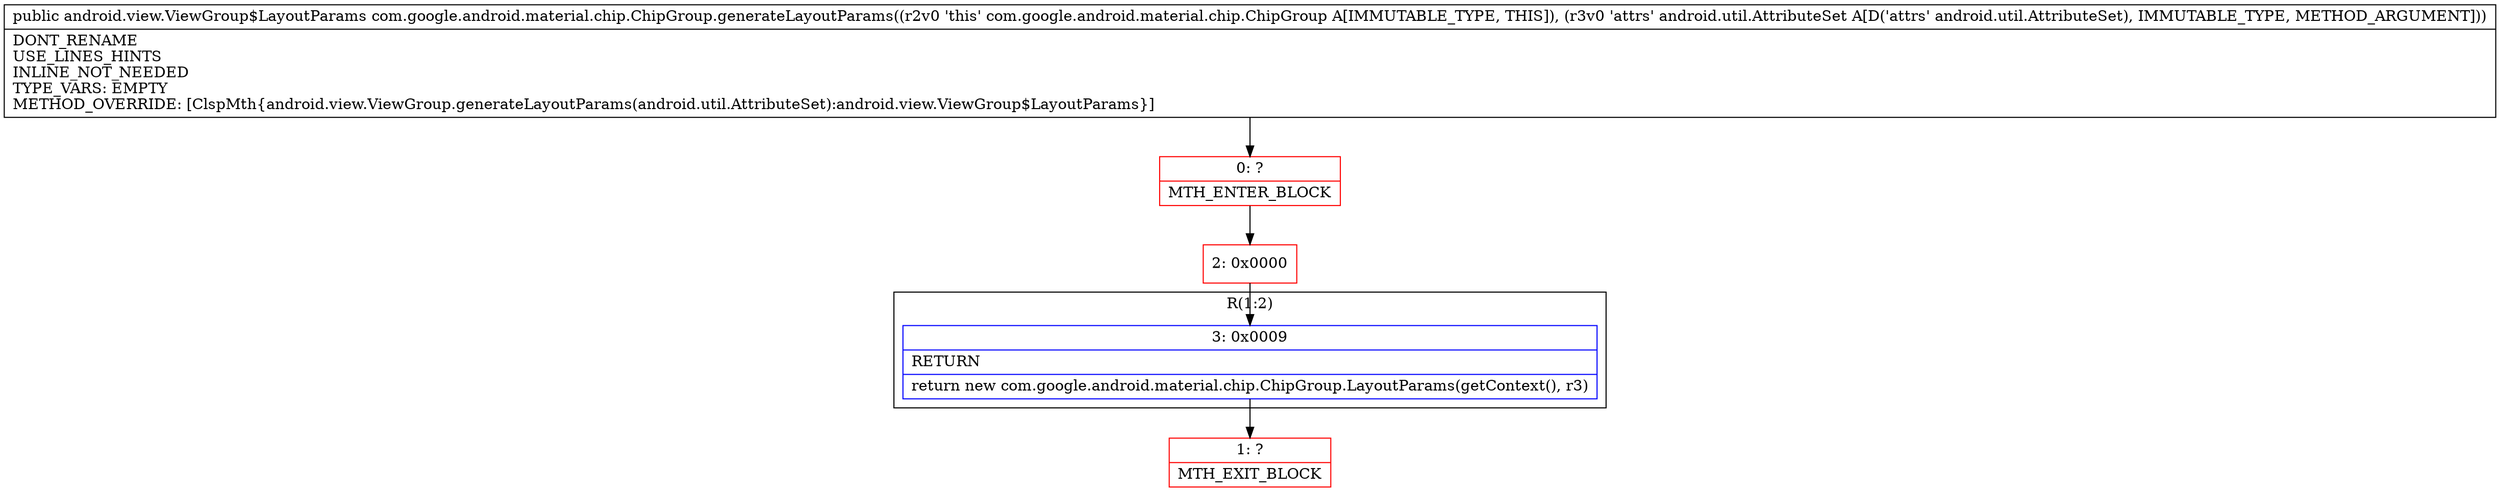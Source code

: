 digraph "CFG forcom.google.android.material.chip.ChipGroup.generateLayoutParams(Landroid\/util\/AttributeSet;)Landroid\/view\/ViewGroup$LayoutParams;" {
subgraph cluster_Region_45264774 {
label = "R(1:2)";
node [shape=record,color=blue];
Node_3 [shape=record,label="{3\:\ 0x0009|RETURN\l|return new com.google.android.material.chip.ChipGroup.LayoutParams(getContext(), r3)\l}"];
}
Node_0 [shape=record,color=red,label="{0\:\ ?|MTH_ENTER_BLOCK\l}"];
Node_2 [shape=record,color=red,label="{2\:\ 0x0000}"];
Node_1 [shape=record,color=red,label="{1\:\ ?|MTH_EXIT_BLOCK\l}"];
MethodNode[shape=record,label="{public android.view.ViewGroup$LayoutParams com.google.android.material.chip.ChipGroup.generateLayoutParams((r2v0 'this' com.google.android.material.chip.ChipGroup A[IMMUTABLE_TYPE, THIS]), (r3v0 'attrs' android.util.AttributeSet A[D('attrs' android.util.AttributeSet), IMMUTABLE_TYPE, METHOD_ARGUMENT]))  | DONT_RENAME\lUSE_LINES_HINTS\lINLINE_NOT_NEEDED\lTYPE_VARS: EMPTY\lMETHOD_OVERRIDE: [ClspMth\{android.view.ViewGroup.generateLayoutParams(android.util.AttributeSet):android.view.ViewGroup$LayoutParams\}]\l}"];
MethodNode -> Node_0;Node_3 -> Node_1;
Node_0 -> Node_2;
Node_2 -> Node_3;
}

